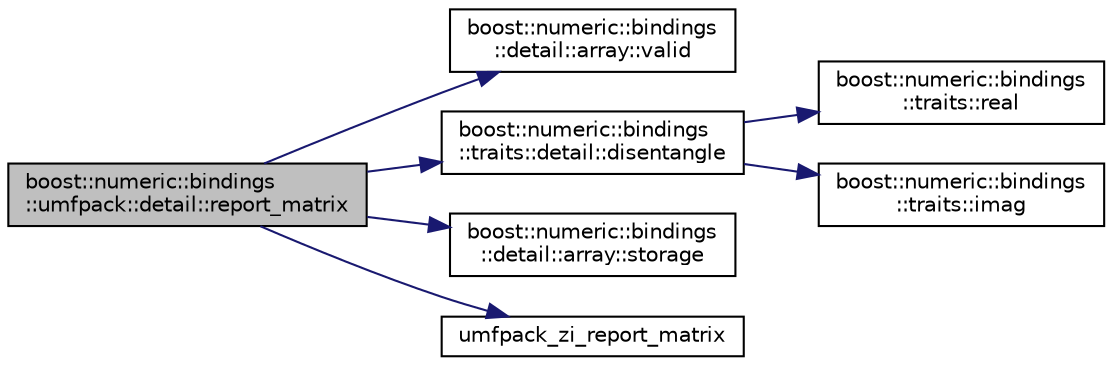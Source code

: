 digraph "boost::numeric::bindings::umfpack::detail::report_matrix"
{
  edge [fontname="Helvetica",fontsize="10",labelfontname="Helvetica",labelfontsize="10"];
  node [fontname="Helvetica",fontsize="10",shape=record];
  rankdir="LR";
  Node99 [label="boost::numeric::bindings\l::umfpack::detail::report_matrix",height=0.2,width=0.4,color="black", fillcolor="grey75", style="filled", fontcolor="black"];
  Node99 -> Node100 [color="midnightblue",fontsize="10",style="solid",fontname="Helvetica"];
  Node100 [label="boost::numeric::bindings\l::detail::array::valid",height=0.2,width=0.4,color="black", fillcolor="white", style="filled",URL="$dc/d6f/classboost_1_1numeric_1_1bindings_1_1detail_1_1array.html#a2663e7568256e96264861700f2237728"];
  Node99 -> Node101 [color="midnightblue",fontsize="10",style="solid",fontname="Helvetica"];
  Node101 [label="boost::numeric::bindings\l::traits::detail::disentangle",height=0.2,width=0.4,color="black", fillcolor="white", style="filled",URL="$da/db9/namespaceboost_1_1numeric_1_1bindings_1_1traits_1_1detail.html#ae26dbe0913c570b55dfc07ba7e2479ae"];
  Node101 -> Node102 [color="midnightblue",fontsize="10",style="solid",fontname="Helvetica"];
  Node102 [label="boost::numeric::bindings\l::traits::real",height=0.2,width=0.4,color="black", fillcolor="white", style="filled",URL="$d1/d51/namespaceboost_1_1numeric_1_1bindings_1_1traits.html#a66bbecab037d720ac6ce66fcd0c07a5e"];
  Node101 -> Node103 [color="midnightblue",fontsize="10",style="solid",fontname="Helvetica"];
  Node103 [label="boost::numeric::bindings\l::traits::imag",height=0.2,width=0.4,color="black", fillcolor="white", style="filled",URL="$d1/d51/namespaceboost_1_1numeric_1_1bindings_1_1traits.html#a3111566b8a03b5858092b5e7f1e2d460"];
  Node99 -> Node104 [color="midnightblue",fontsize="10",style="solid",fontname="Helvetica"];
  Node104 [label="boost::numeric::bindings\l::detail::array::storage",height=0.2,width=0.4,color="black", fillcolor="white", style="filled",URL="$dc/d6f/classboost_1_1numeric_1_1bindings_1_1detail_1_1array.html#a75434772764126db923d281f6dd47000"];
  Node99 -> Node105 [color="midnightblue",fontsize="10",style="solid",fontname="Helvetica"];
  Node105 [label="umfpack_zi_report_matrix",height=0.2,width=0.4,color="black", fillcolor="white", style="filled",URL="$dd/d98/3rd_party_2_suite_sparse_2_u_m_f_p_a_c_k_2_include_2umfpack__report__matrix_8h.html#aab2784235f787098ff0cd106820380ce"];
}
